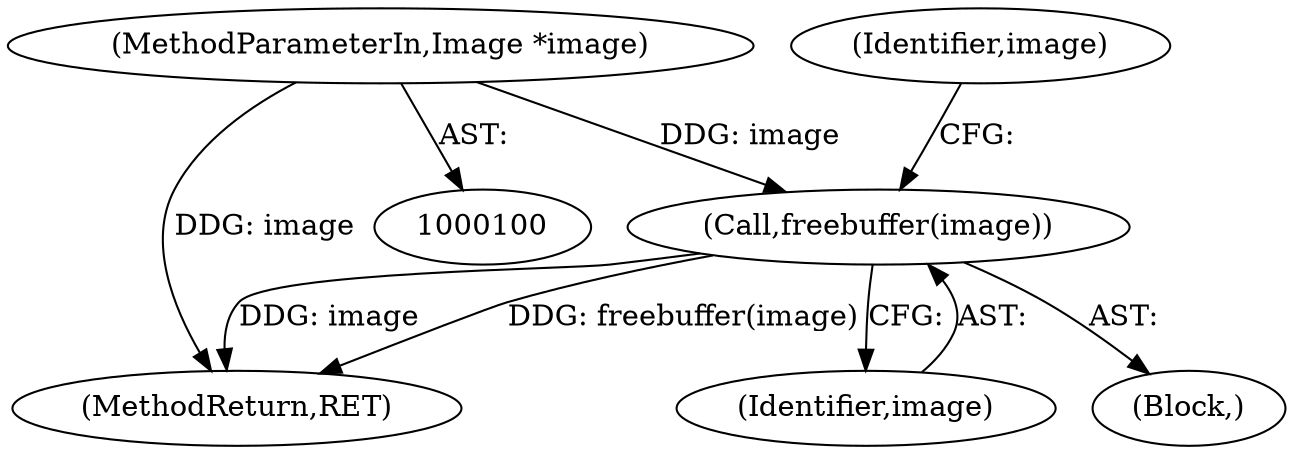 digraph "0_Android_9d4853418ab2f754c2b63e091c29c5529b8b86ca_28@API" {
"1000103" [label="(Call,freebuffer(image))"];
"1000101" [label="(MethodParameterIn,Image *image)"];
"1000101" [label="(MethodParameterIn,Image *image)"];
"1000102" [label="(Block,)"];
"1000108" [label="(Identifier,image)"];
"1000175" [label="(MethodReturn,RET)"];
"1000104" [label="(Identifier,image)"];
"1000103" [label="(Call,freebuffer(image))"];
"1000103" -> "1000102"  [label="AST: "];
"1000103" -> "1000104"  [label="CFG: "];
"1000104" -> "1000103"  [label="AST: "];
"1000108" -> "1000103"  [label="CFG: "];
"1000103" -> "1000175"  [label="DDG: image"];
"1000103" -> "1000175"  [label="DDG: freebuffer(image)"];
"1000101" -> "1000103"  [label="DDG: image"];
"1000101" -> "1000100"  [label="AST: "];
"1000101" -> "1000175"  [label="DDG: image"];
}
